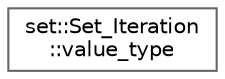 digraph "类继承关系图"
{
 // LATEX_PDF_SIZE
  bgcolor="transparent";
  edge [fontname=Helvetica,fontsize=10,labelfontname=Helvetica,labelfontsize=10];
  node [fontname=Helvetica,fontsize=10,shape=box,height=0.2,width=0.4];
  rankdir="LR";
  Node0 [id="Node000000",label="set::Set_Iteration\l::value_type",height=0.2,width=0.4,color="grey40", fillcolor="white", style="filled",URL="$structset_1_1_set___iteration_1_1value__type.html",tooltip=" "];
}

